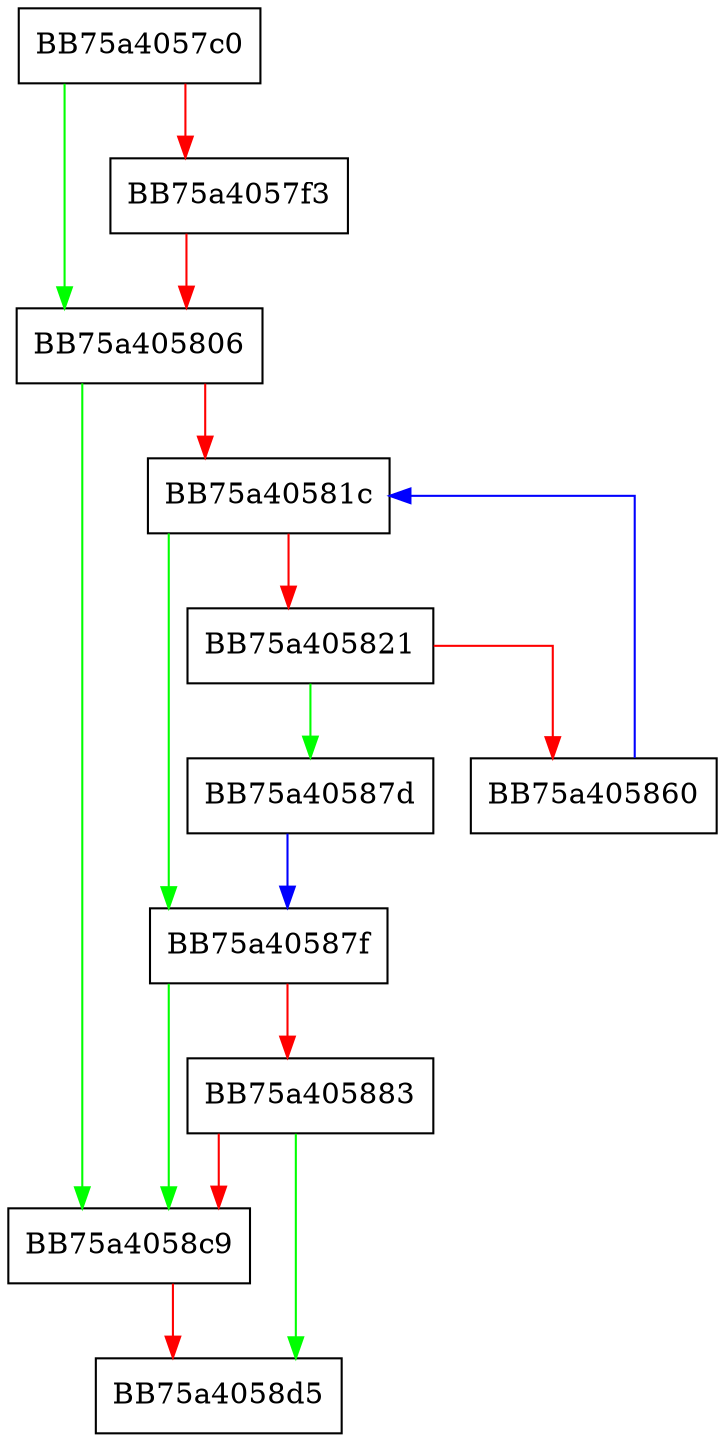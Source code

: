 digraph vemulib_init_module {
  node [shape="box"];
  graph [splines=ortho];
  BB75a4057c0 -> BB75a405806 [color="green"];
  BB75a4057c0 -> BB75a4057f3 [color="red"];
  BB75a4057f3 -> BB75a405806 [color="red"];
  BB75a405806 -> BB75a4058c9 [color="green"];
  BB75a405806 -> BB75a40581c [color="red"];
  BB75a40581c -> BB75a40587f [color="green"];
  BB75a40581c -> BB75a405821 [color="red"];
  BB75a405821 -> BB75a40587d [color="green"];
  BB75a405821 -> BB75a405860 [color="red"];
  BB75a405860 -> BB75a40581c [color="blue"];
  BB75a40587d -> BB75a40587f [color="blue"];
  BB75a40587f -> BB75a4058c9 [color="green"];
  BB75a40587f -> BB75a405883 [color="red"];
  BB75a405883 -> BB75a4058d5 [color="green"];
  BB75a405883 -> BB75a4058c9 [color="red"];
  BB75a4058c9 -> BB75a4058d5 [color="red"];
}